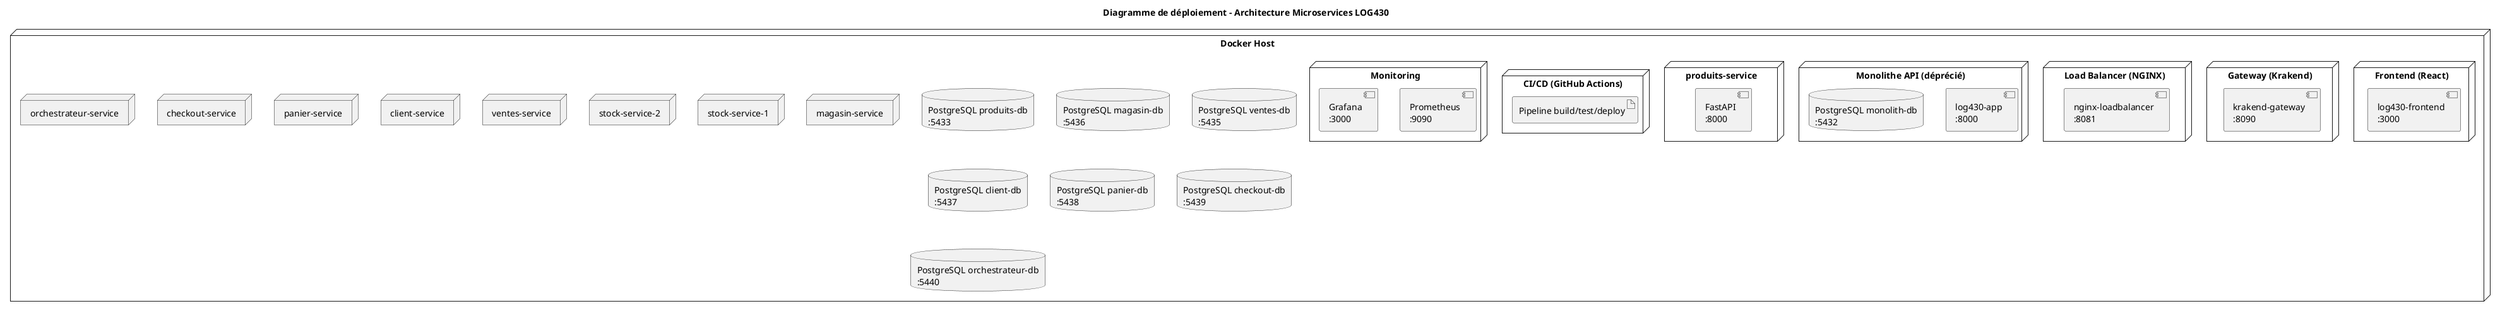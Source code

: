 @startuml
title Diagramme de déploiement – Architecture Microservices LOG430

node "Docker Host" {

  node "Frontend (React)" {
    component "log430-frontend\n:3000"
  }

  node "Gateway (Krakend)" {
    component "krakend-gateway\n:8090"
  }

  node "Load Balancer (NGINX)" {
    component "nginx-loadbalancer\n:8081"
  }

  node "Monolithe API (déprécié)" {
    component "log430-app\n:8000"
    database "PostgreSQL monolith-db\n:5432"
  }

  database "PostgreSQL produits-db\n:5433"
  node "produits-service" {
    component "FastAPI\n:8000"
  }

  database "PostgreSQL magasin-db\n:5436"
  node "magasin-service" {
    component "FastAPI\n:8000"
  }

  node "stock-service-1" {
    component "FastAPI\n:8000"
  }

  node "stock-service-2" {
    component "FastAPI\n:8000"
  }

  database "PostgreSQL ventes-db\n:5435"
  node "ventes-service" {
    component "FastAPI\n:8000"
  }

  database "PostgreSQL client-db\n:5437"
  node "client-service" {
    component "FastAPI\n:8000"
  }

  database "PostgreSQL panier-db\n:5438"
  node "panier-service" {
    component "FastAPI\n:8000"
  }

  database "PostgreSQL checkout-db\n:5439"
  node "checkout-service" {
    component "FastAPI\n:8000"
  }

  database "PostgreSQL orchestrateur-db\n:5440"
  node "orchestrateur-service" {
    component "FastAPI\n:8000"
  }

  node "CI/CD (GitHub Actions)" {
    artifact "Pipeline build/test/deploy"
  }

  node "Monitoring" {
    component "Prometheus\n:9090"
    component "Grafana\n:3000"
  }

}

@enduml
